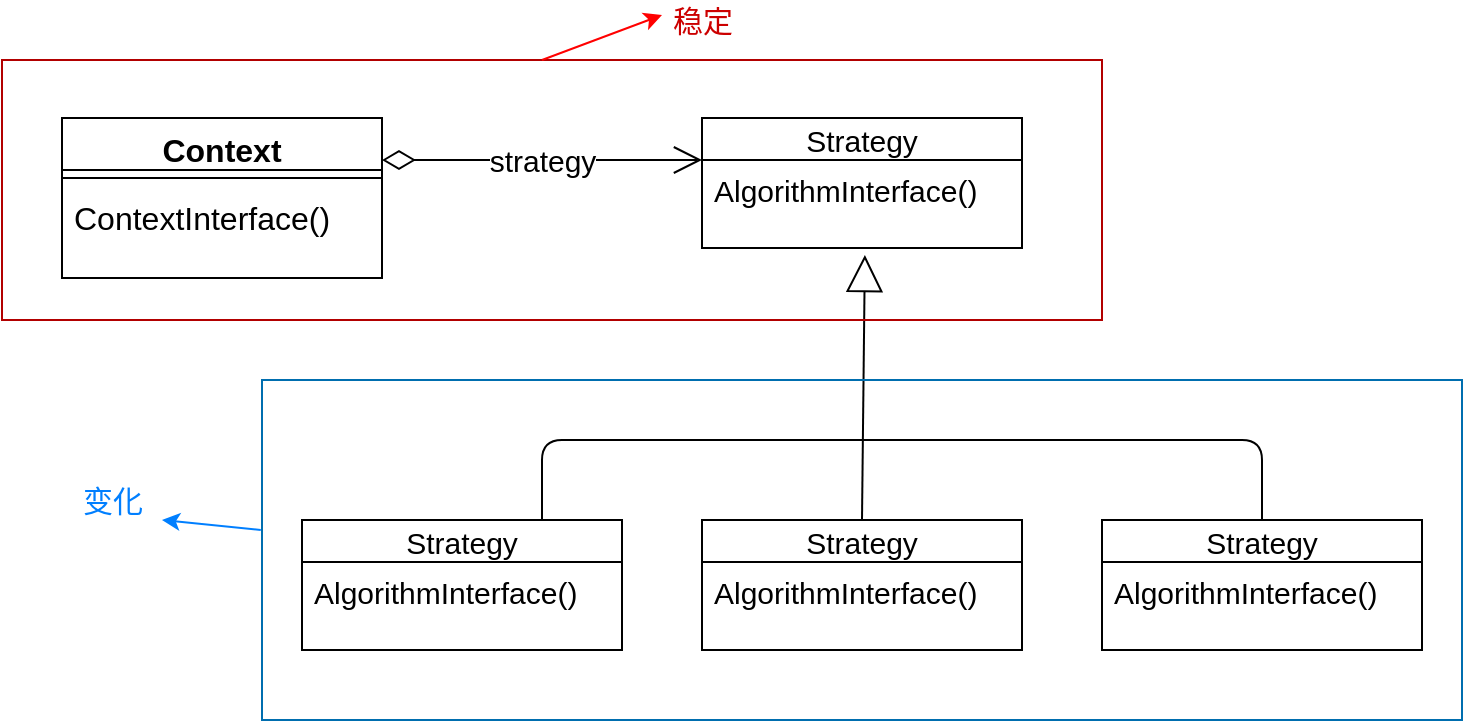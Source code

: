 <mxfile>
    <diagram id="V3vRzwqk_VqXlD4Towf4" name="第 1 页">
        <mxGraphModel dx="686" dy="610" grid="1" gridSize="10" guides="1" tooltips="1" connect="1" arrows="1" fold="1" page="1" pageScale="1" pageWidth="827" pageHeight="1169" math="0" shadow="0">
            <root>
                <mxCell id="0"/>
                <mxCell id="1" parent="0"/>
                <mxCell id="10" value="Context" style="swimlane;fontStyle=1;align=center;verticalAlign=top;childLayout=stackLayout;horizontal=1;startSize=26;horizontalStack=0;resizeParent=1;resizeParentMax=0;resizeLast=0;collapsible=1;marginBottom=0;fontSize=16;" parent="1" vertex="1">
                    <mxGeometry x="80" y="119" width="160" height="80" as="geometry">
                        <mxRectangle x="80" y="120" width="140" height="26" as="alternateBounds"/>
                    </mxGeometry>
                </mxCell>
                <mxCell id="12" value="" style="line;strokeWidth=1;fillColor=none;align=left;verticalAlign=middle;spacingTop=-1;spacingLeft=3;spacingRight=3;rotatable=0;labelPosition=right;points=[];portConstraint=eastwest;" parent="10" vertex="1">
                    <mxGeometry y="26" width="160" height="8" as="geometry"/>
                </mxCell>
                <mxCell id="13" value="ContextInterface()" style="text;strokeColor=none;fillColor=none;align=left;verticalAlign=top;spacingLeft=4;spacingRight=4;overflow=hidden;rotatable=0;points=[[0,0.5],[1,0.5]];portConstraint=eastwest;fontSize=16;" parent="10" vertex="1">
                    <mxGeometry y="34" width="160" height="46" as="geometry"/>
                </mxCell>
                <mxCell id="46" value="Strategy" style="swimlane;fontStyle=0;childLayout=stackLayout;horizontal=1;startSize=21;fillColor=none;horizontalStack=0;resizeParent=1;resizeParentMax=0;resizeLast=0;collapsible=1;marginBottom=0;fontSize=15;align=center;" vertex="1" parent="1">
                    <mxGeometry x="400" y="119" width="160" height="65" as="geometry"/>
                </mxCell>
                <mxCell id="47" value="AlgorithmInterface()" style="text;strokeColor=none;fillColor=none;align=left;verticalAlign=top;spacingLeft=4;spacingRight=4;overflow=hidden;rotatable=0;points=[[0,0.5],[1,0.5]];portConstraint=eastwest;fontSize=15;" vertex="1" parent="46">
                    <mxGeometry y="21" width="160" height="44" as="geometry"/>
                </mxCell>
                <mxCell id="54" value="Strategy" style="swimlane;fontStyle=0;childLayout=stackLayout;horizontal=1;startSize=21;fillColor=none;horizontalStack=0;resizeParent=1;resizeParentMax=0;resizeLast=0;collapsible=1;marginBottom=0;fontSize=15;align=center;" vertex="1" parent="1">
                    <mxGeometry x="200" y="320" width="160" height="65" as="geometry"/>
                </mxCell>
                <mxCell id="55" value="AlgorithmInterface()" style="text;strokeColor=none;fillColor=none;align=left;verticalAlign=top;spacingLeft=4;spacingRight=4;overflow=hidden;rotatable=0;points=[[0,0.5],[1,0.5]];portConstraint=eastwest;fontSize=15;" vertex="1" parent="54">
                    <mxGeometry y="21" width="160" height="44" as="geometry"/>
                </mxCell>
                <mxCell id="57" value="Strategy" style="swimlane;fontStyle=0;childLayout=stackLayout;horizontal=1;startSize=21;fillColor=none;horizontalStack=0;resizeParent=1;resizeParentMax=0;resizeLast=0;collapsible=1;marginBottom=0;fontSize=15;align=center;" vertex="1" parent="1">
                    <mxGeometry x="400" y="320" width="160" height="65" as="geometry"/>
                </mxCell>
                <mxCell id="58" value="AlgorithmInterface()" style="text;strokeColor=none;fillColor=none;align=left;verticalAlign=top;spacingLeft=4;spacingRight=4;overflow=hidden;rotatable=0;points=[[0,0.5],[1,0.5]];portConstraint=eastwest;fontSize=15;" vertex="1" parent="57">
                    <mxGeometry y="21" width="160" height="44" as="geometry"/>
                </mxCell>
                <mxCell id="59" value="Strategy" style="swimlane;fontStyle=0;childLayout=stackLayout;horizontal=1;startSize=21;fillColor=none;horizontalStack=0;resizeParent=1;resizeParentMax=0;resizeLast=0;collapsible=1;marginBottom=0;fontSize=15;align=center;" vertex="1" parent="1">
                    <mxGeometry x="600" y="320" width="160" height="65" as="geometry"/>
                </mxCell>
                <mxCell id="60" value="AlgorithmInterface()" style="text;strokeColor=none;fillColor=none;align=left;verticalAlign=top;spacingLeft=4;spacingRight=4;overflow=hidden;rotatable=0;points=[[0,0.5],[1,0.5]];portConstraint=eastwest;fontSize=15;" vertex="1" parent="59">
                    <mxGeometry y="21" width="160" height="44" as="geometry"/>
                </mxCell>
                <mxCell id="61" value="strategy" style="endArrow=open;html=1;endSize=12;startArrow=diamondThin;startSize=14;startFill=0;edgeStyle=orthogonalEdgeStyle;fontSize=15;" edge="1" parent="1">
                    <mxGeometry relative="1" as="geometry">
                        <mxPoint x="240" y="140" as="sourcePoint"/>
                        <mxPoint x="400" y="140" as="targetPoint"/>
                    </mxGeometry>
                </mxCell>
                <mxCell id="65" value="" style="endArrow=none;html=1;fontSize=15;" edge="1" parent="1">
                    <mxGeometry width="50" height="50" relative="1" as="geometry">
                        <mxPoint x="320" y="320" as="sourcePoint"/>
                        <mxPoint x="480" y="280" as="targetPoint"/>
                        <Array as="points">
                            <mxPoint x="320" y="280"/>
                        </Array>
                    </mxGeometry>
                </mxCell>
                <mxCell id="66" value="" style="endArrow=block;endSize=16;endFill=0;html=1;fontSize=15;exitX=0.5;exitY=0;exitDx=0;exitDy=0;entryX=0.509;entryY=1.08;entryDx=0;entryDy=0;entryPerimeter=0;" edge="1" parent="1" source="57" target="47">
                    <mxGeometry x="-0.132" y="-9" width="160" relative="1" as="geometry">
                        <mxPoint x="320" y="310" as="sourcePoint"/>
                        <mxPoint x="480" y="310" as="targetPoint"/>
                        <mxPoint as="offset"/>
                    </mxGeometry>
                </mxCell>
                <mxCell id="67" value="" style="endArrow=none;html=1;fontSize=15;entryX=0.5;entryY=0;entryDx=0;entryDy=0;" edge="1" parent="1" target="59">
                    <mxGeometry width="50" height="50" relative="1" as="geometry">
                        <mxPoint x="480" y="280" as="sourcePoint"/>
                        <mxPoint x="580" y="230" as="targetPoint"/>
                        <Array as="points">
                            <mxPoint x="680" y="280"/>
                        </Array>
                    </mxGeometry>
                </mxCell>
                <mxCell id="68" value="" style="rounded=0;whiteSpace=wrap;html=1;fontSize=15;align=center;strokeColor=#B20000;fontColor=#ffffff;fillColor=none;" vertex="1" parent="1">
                    <mxGeometry x="50" y="90" width="550" height="130" as="geometry"/>
                </mxCell>
                <mxCell id="69" value="" style="endArrow=classic;html=1;fontSize=15;fontColor=#FF0000;labelBorderColor=#FF0000;strokeColor=#FF0000;" edge="1" parent="1">
                    <mxGeometry width="50" height="50" relative="1" as="geometry">
                        <mxPoint x="320" y="90" as="sourcePoint"/>
                        <mxPoint x="380" y="67.5" as="targetPoint"/>
                    </mxGeometry>
                </mxCell>
                <mxCell id="71" value="稳定" style="text;html=1;align=center;verticalAlign=middle;resizable=0;points=[];autosize=1;fontSize=15;fontColor=#CC0000;" vertex="1" parent="1">
                    <mxGeometry x="375" y="60" width="50" height="20" as="geometry"/>
                </mxCell>
                <mxCell id="73" value="" style="rounded=0;whiteSpace=wrap;html=1;fontSize=15;fontColor=#ffffff;align=center;strokeColor=#006EAF;fillColor=none;" vertex="1" parent="1">
                    <mxGeometry x="180" y="250" width="600" height="170" as="geometry"/>
                </mxCell>
                <mxCell id="74" value="" style="endArrow=classic;html=1;fontSize=15;fontColor=#FF0000;exitX=-0.001;exitY=0.441;exitDx=0;exitDy=0;exitPerimeter=0;strokeColor=#007FFF;" edge="1" parent="1" source="73">
                    <mxGeometry width="50" height="50" relative="1" as="geometry">
                        <mxPoint x="90" y="340" as="sourcePoint"/>
                        <mxPoint x="130" y="320" as="targetPoint"/>
                    </mxGeometry>
                </mxCell>
                <mxCell id="75" value="变化" style="text;html=1;align=center;verticalAlign=middle;resizable=0;points=[];autosize=1;fontSize=15;fontColor=#007FFF;" vertex="1" parent="1">
                    <mxGeometry x="80" y="300" width="50" height="20" as="geometry"/>
                </mxCell>
            </root>
        </mxGraphModel>
    </diagram>
</mxfile>